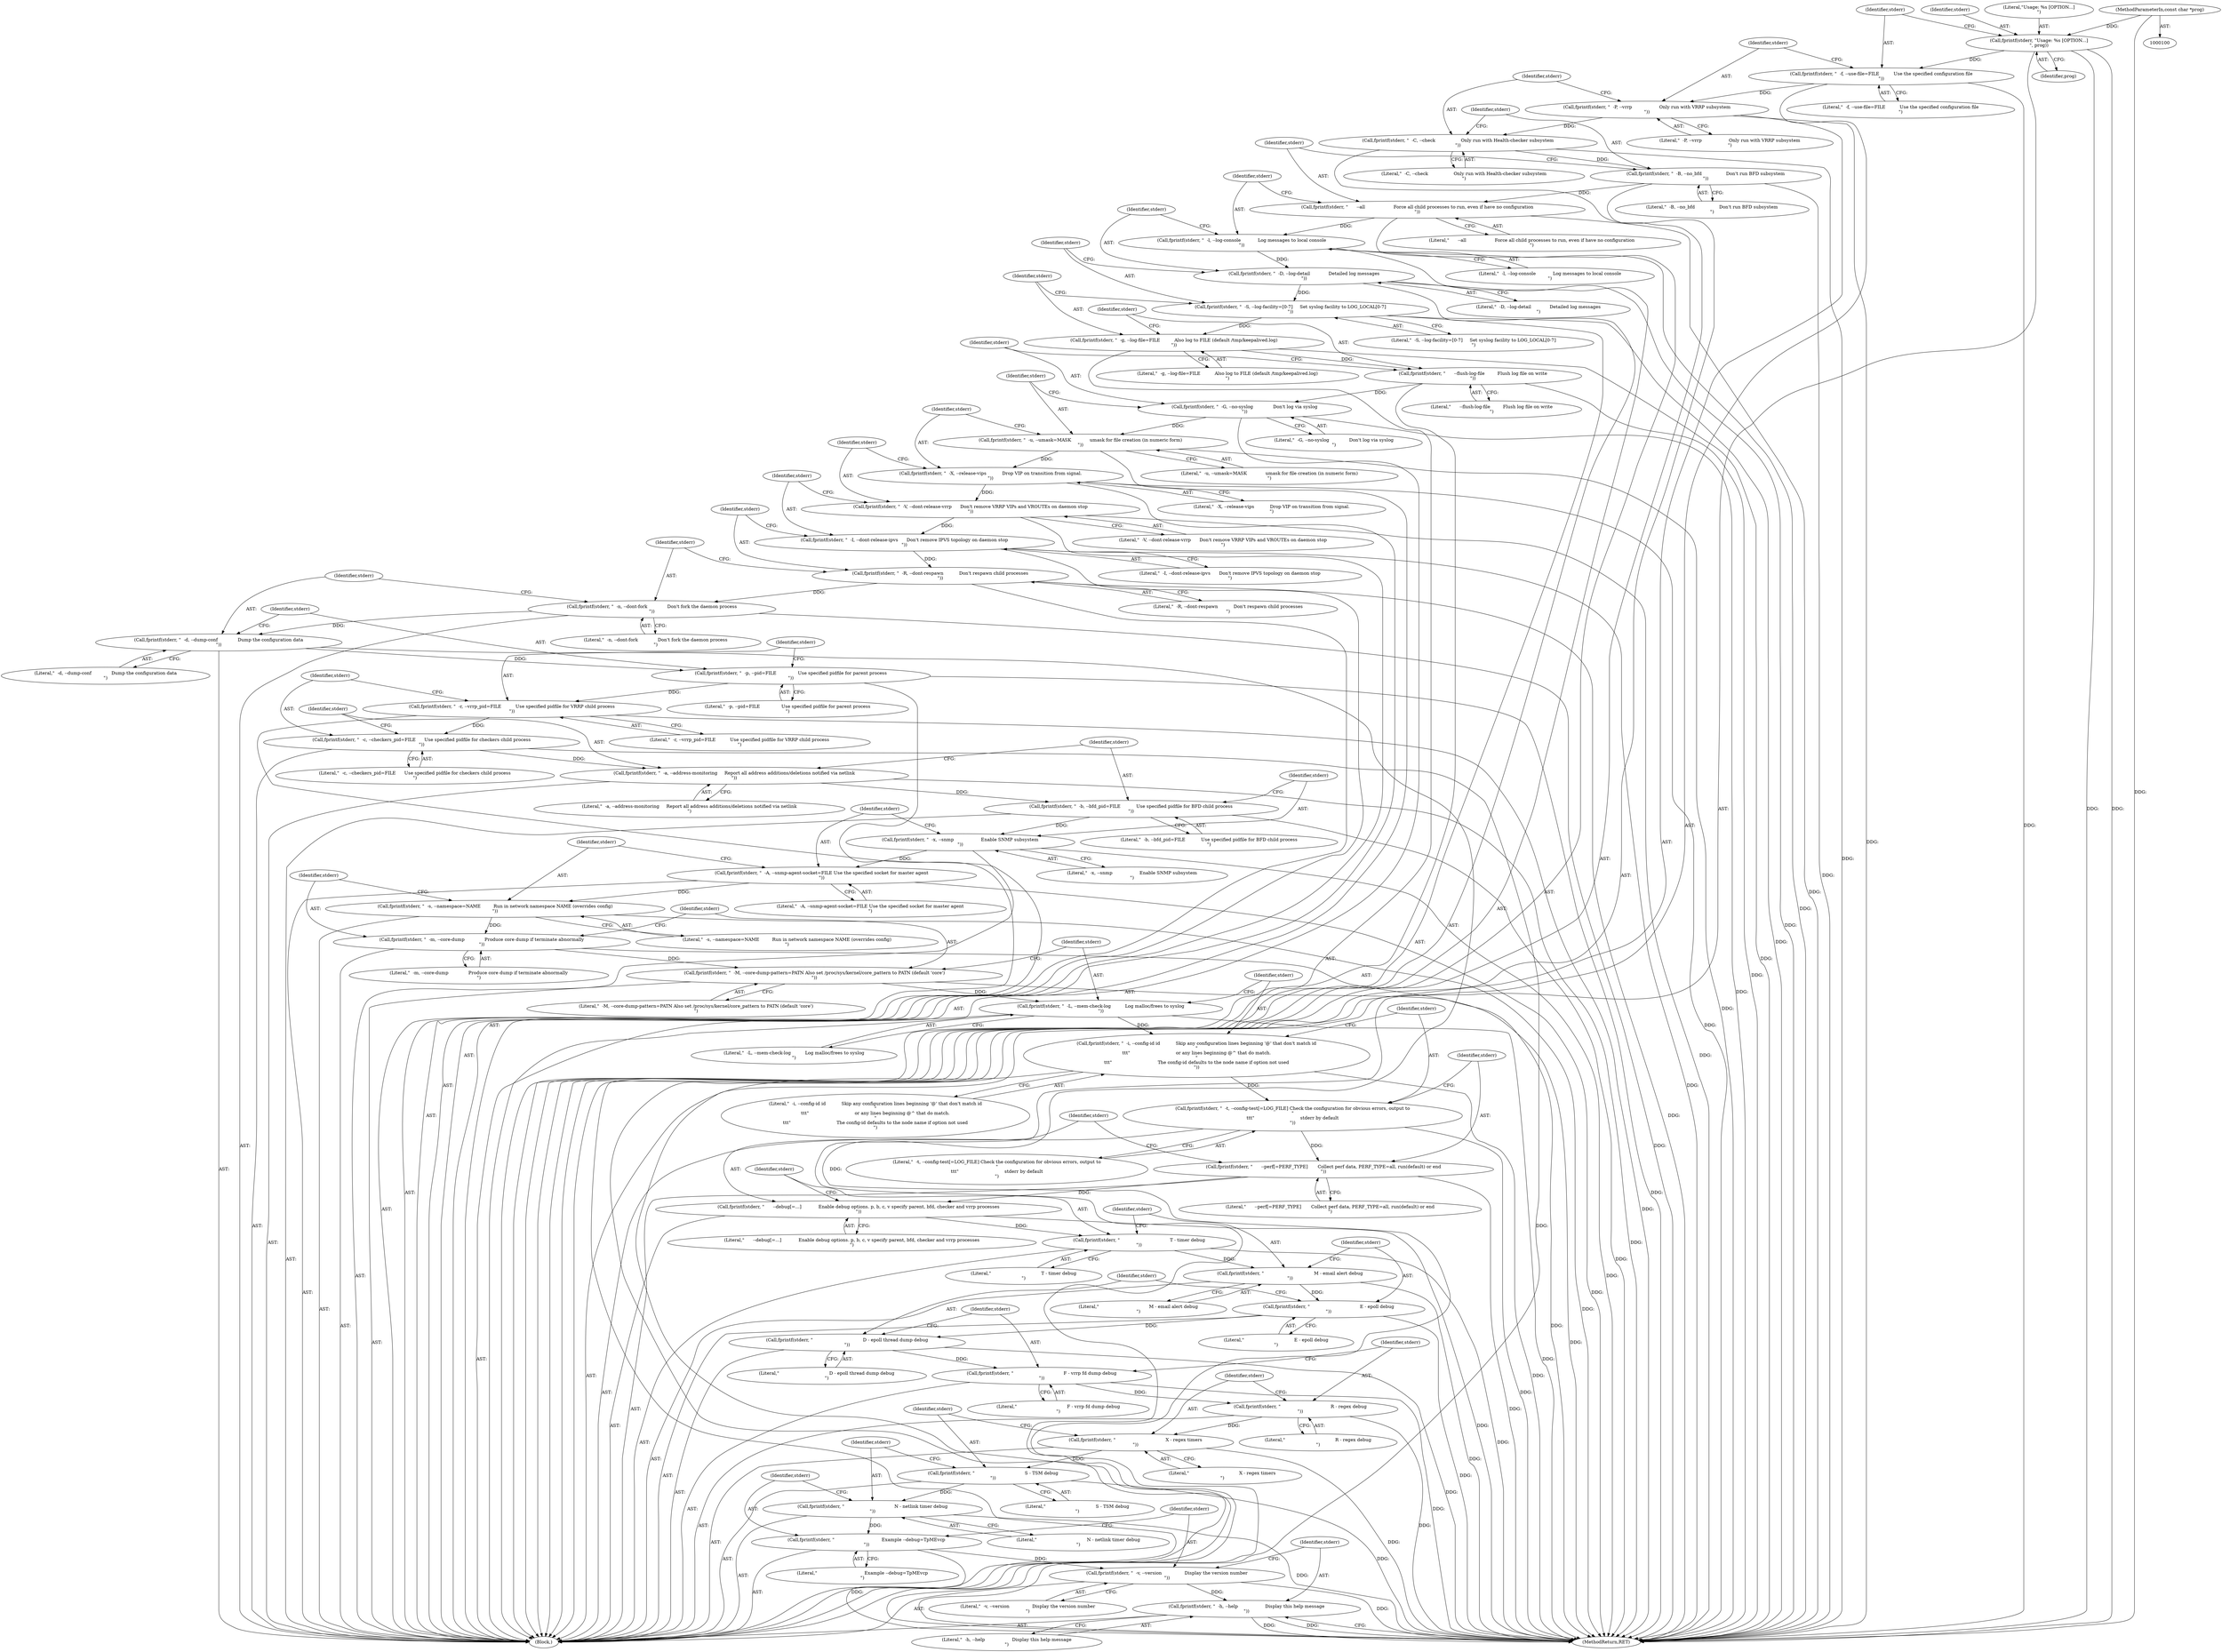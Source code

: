 digraph "0_keepalived_c6247a9ef2c7b33244ab1d3aa5d629ec49f0a067_3@API" {
"1000188" [label="(Call,fprintf(stderr, \"  -M, --core-dump-pattern=PATN Also set /proc/sys/kernel/core_pattern to PATN (default 'core')\n\"))"];
"1000185" [label="(Call,fprintf(stderr, \"  -m, --core-dump              Produce core dump if terminate abnormally\n\"))"];
"1000182" [label="(Call,fprintf(stderr, \"  -s, --namespace=NAME         Run in network namespace NAME (overrides config)\n\"))"];
"1000179" [label="(Call,fprintf(stderr, \"  -A, --snmp-agent-socket=FILE Use the specified socket for master agent\n\"))"];
"1000176" [label="(Call,fprintf(stderr, \"  -x, --snmp                   Enable SNMP subsystem\n\"))"];
"1000173" [label="(Call,fprintf(stderr, \"  -b, --bfd_pid=FILE           Use specified pidfile for BFD child process\n\"))"];
"1000170" [label="(Call,fprintf(stderr, \"  -a, --address-monitoring     Report all address additions/deletions notified via netlink\n\"))"];
"1000167" [label="(Call,fprintf(stderr, \"  -c, --checkers_pid=FILE      Use specified pidfile for checkers child process\n\"))"];
"1000164" [label="(Call,fprintf(stderr, \"  -r, --vrrp_pid=FILE          Use specified pidfile for VRRP child process\n\"))"];
"1000161" [label="(Call,fprintf(stderr, \"  -p, --pid=FILE               Use specified pidfile for parent process\n\"))"];
"1000158" [label="(Call,fprintf(stderr, \"  -d, --dump-conf              Dump the configuration data\n\"))"];
"1000155" [label="(Call,fprintf(stderr, \"  -n, --dont-fork              Don't fork the daemon process\n\"))"];
"1000152" [label="(Call,fprintf(stderr, \"  -R, --dont-respawn           Don't respawn child processes\n\"))"];
"1000149" [label="(Call,fprintf(stderr, \"  -I, --dont-release-ipvs      Don't remove IPVS topology on daemon stop\n\"))"];
"1000146" [label="(Call,fprintf(stderr, \"  -V, --dont-release-vrrp      Don't remove VRRP VIPs and VROUTEs on daemon stop\n\"))"];
"1000143" [label="(Call,fprintf(stderr, \"  -X, --release-vips           Drop VIP on transition from signal.\n\"))"];
"1000140" [label="(Call,fprintf(stderr, \"  -u, --umask=MASK             umask for file creation (in numeric form)\n\"))"];
"1000137" [label="(Call,fprintf(stderr, \"  -G, --no-syslog              Don't log via syslog\n\"))"];
"1000134" [label="(Call,fprintf(stderr, \"      --flush-log-file         Flush log file on write\n\"))"];
"1000131" [label="(Call,fprintf(stderr, \"  -g, --log-file=FILE          Also log to FILE (default /tmp/keepalived.log)\n\"))"];
"1000128" [label="(Call,fprintf(stderr, \"  -S, --log-facility=[0-7]     Set syslog facility to LOG_LOCAL[0-7]\n\"))"];
"1000125" [label="(Call,fprintf(stderr, \"  -D, --log-detail             Detailed log messages\n\"))"];
"1000122" [label="(Call,fprintf(stderr, \"  -l, --log-console            Log messages to local console\n\"))"];
"1000119" [label="(Call,fprintf(stderr, \"      --all                    Force all child processes to run, even if have no configuration\n\"))"];
"1000116" [label="(Call,fprintf(stderr, \"  -B, --no_bfd                 Don't run BFD subsystem\n\"))"];
"1000113" [label="(Call,fprintf(stderr, \"  -C, --check                  Only run with Health-checker subsystem\n\"))"];
"1000110" [label="(Call,fprintf(stderr, \"  -P, --vrrp                   Only run with VRRP subsystem\n\"))"];
"1000107" [label="(Call,fprintf(stderr, \"  -f, --use-file=FILE          Use the specified configuration file\n\"))"];
"1000103" [label="(Call,fprintf(stderr, \"Usage: %s [OPTION...]\n\", prog))"];
"1000101" [label="(MethodParameterIn,const char *prog)"];
"1000191" [label="(Call,fprintf(stderr, \"  -L, --mem-check-log          Log malloc/frees to syslog\n\"))"];
"1000194" [label="(Call,fprintf(stderr, \"  -i, --config-id id           Skip any configuration lines beginning '@' that don't match id\n\"\n\t\t\t\"                                or any lines beginning @^ that do match.\n\"\n\t\t\t\"                                The config-id defaults to the node name if option not used\n\"))"];
"1000197" [label="(Call,fprintf(stderr, \"  -t, --config-test[=LOG_FILE] Check the configuration for obvious errors, output to\n\"\n\t\t\t\"                                stderr by default\n\"))"];
"1000200" [label="(Call,fprintf(stderr, \"      --perf[=PERF_TYPE]       Collect perf data, PERF_TYPE=all, run(default) or end\n\"))"];
"1000203" [label="(Call,fprintf(stderr, \"      --debug[=...]            Enable debug options. p, b, c, v specify parent, bfd, checker and vrrp processes\n\"))"];
"1000206" [label="(Call,fprintf(stderr, \"                                   T - timer debug\n\"))"];
"1000209" [label="(Call,fprintf(stderr, \"                                   M - email alert debug\n\"))"];
"1000212" [label="(Call,fprintf(stderr, \"                                   E - epoll debug\n\"))"];
"1000215" [label="(Call,fprintf(stderr, \"                                   D - epoll thread dump debug\n\"))"];
"1000218" [label="(Call,fprintf(stderr, \"                                   F - vrrp fd dump debug\n\"))"];
"1000221" [label="(Call,fprintf(stderr, \"                                   R - regex debug\n\"))"];
"1000224" [label="(Call,fprintf(stderr, \"                                   X - regex timers\n\"))"];
"1000227" [label="(Call,fprintf(stderr, \"                                   S - TSM debug\n\"))"];
"1000230" [label="(Call,fprintf(stderr, \"                                   N - netlink timer debug\n\"))"];
"1000233" [label="(Call,fprintf(stderr, \"                                 Example --debug=TpMEvcp\n\"))"];
"1000236" [label="(Call,fprintf(stderr, \"  -v, --version                Display the version number\n\"))"];
"1000239" [label="(Call,fprintf(stderr, \"  -h, --help                   Display this help message\n\"))"];
"1000122" [label="(Call,fprintf(stderr, \"  -l, --log-console            Log messages to local console\n\"))"];
"1000124" [label="(Literal,\"  -l, --log-console            Log messages to local console\n\")"];
"1000109" [label="(Literal,\"  -f, --use-file=FILE          Use the specified configuration file\n\")"];
"1000131" [label="(Call,fprintf(stderr, \"  -g, --log-file=FILE          Also log to FILE (default /tmp/keepalived.log)\n\"))"];
"1000174" [label="(Identifier,stderr)"];
"1000155" [label="(Call,fprintf(stderr, \"  -n, --dont-fork              Don't fork the daemon process\n\"))"];
"1000209" [label="(Call,fprintf(stderr, \"                                   M - email alert debug\n\"))"];
"1000216" [label="(Identifier,stderr)"];
"1000235" [label="(Literal,\"                                 Example --debug=TpMEvcp\n\")"];
"1000146" [label="(Call,fprintf(stderr, \"  -V, --dont-release-vrrp      Don't remove VRRP VIPs and VROUTEs on daemon stop\n\"))"];
"1000138" [label="(Identifier,stderr)"];
"1000234" [label="(Identifier,stderr)"];
"1000173" [label="(Call,fprintf(stderr, \"  -b, --bfd_pid=FILE           Use specified pidfile for BFD child process\n\"))"];
"1000133" [label="(Literal,\"  -g, --log-file=FILE          Also log to FILE (default /tmp/keepalived.log)\n\")"];
"1000213" [label="(Identifier,stderr)"];
"1000237" [label="(Identifier,stderr)"];
"1000196" [label="(Literal,\"  -i, --config-id id           Skip any configuration lines beginning '@' that don't match id\n\"\n\t\t\t\"                                or any lines beginning @^ that do match.\n\"\n\t\t\t\"                                The config-id defaults to the node name if option not used\n\")"];
"1000211" [label="(Literal,\"                                   M - email alert debug\n\")"];
"1000199" [label="(Literal,\"  -t, --config-test[=LOG_FILE] Check the configuration for obvious errors, output to\n\"\n\t\t\t\"                                stderr by default\n\")"];
"1000226" [label="(Literal,\"                                   X - regex timers\n\")"];
"1000171" [label="(Identifier,stderr)"];
"1000115" [label="(Literal,\"  -C, --check                  Only run with Health-checker subsystem\n\")"];
"1000197" [label="(Call,fprintf(stderr, \"  -t, --config-test[=LOG_FILE] Check the configuration for obvious errors, output to\n\"\n\t\t\t\"                                stderr by default\n\"))"];
"1000232" [label="(Literal,\"                                   N - netlink timer debug\n\")"];
"1000118" [label="(Literal,\"  -B, --no_bfd                 Don't run BFD subsystem\n\")"];
"1000104" [label="(Identifier,stderr)"];
"1000143" [label="(Call,fprintf(stderr, \"  -X, --release-vips           Drop VIP on transition from signal.\n\"))"];
"1000130" [label="(Literal,\"  -S, --log-facility=[0-7]     Set syslog facility to LOG_LOCAL[0-7]\n\")"];
"1000193" [label="(Literal,\"  -L, --mem-check-log          Log malloc/frees to syslog\n\")"];
"1000227" [label="(Call,fprintf(stderr, \"                                   S - TSM debug\n\"))"];
"1000158" [label="(Call,fprintf(stderr, \"  -d, --dump-conf              Dump the configuration data\n\"))"];
"1000220" [label="(Literal,\"                                   F - vrrp fd dump debug\n\")"];
"1000236" [label="(Call,fprintf(stderr, \"  -v, --version                Display the version number\n\"))"];
"1000140" [label="(Call,fprintf(stderr, \"  -u, --umask=MASK             umask for file creation (in numeric form)\n\"))"];
"1000102" [label="(Block,)"];
"1000151" [label="(Literal,\"  -I, --dont-release-ipvs      Don't remove IPVS topology on daemon stop\n\")"];
"1000218" [label="(Call,fprintf(stderr, \"                                   F - vrrp fd dump debug\n\"))"];
"1000208" [label="(Literal,\"                                   T - timer debug\n\")"];
"1000125" [label="(Call,fprintf(stderr, \"  -D, --log-detail             Detailed log messages\n\"))"];
"1000239" [label="(Call,fprintf(stderr, \"  -h, --help                   Display this help message\n\"))"];
"1000179" [label="(Call,fprintf(stderr, \"  -A, --snmp-agent-socket=FILE Use the specified socket for master agent\n\"))"];
"1000190" [label="(Literal,\"  -M, --core-dump-pattern=PATN Also set /proc/sys/kernel/core_pattern to PATN (default 'core')\n\")"];
"1000160" [label="(Literal,\"  -d, --dump-conf              Dump the configuration data\n\")"];
"1000206" [label="(Call,fprintf(stderr, \"                                   T - timer debug\n\"))"];
"1000169" [label="(Literal,\"  -c, --checkers_pid=FILE      Use specified pidfile for checkers child process\n\")"];
"1000120" [label="(Identifier,stderr)"];
"1000191" [label="(Call,fprintf(stderr, \"  -L, --mem-check-log          Log malloc/frees to syslog\n\"))"];
"1000198" [label="(Identifier,stderr)"];
"1000167" [label="(Call,fprintf(stderr, \"  -c, --checkers_pid=FILE      Use specified pidfile for checkers child process\n\"))"];
"1000136" [label="(Literal,\"      --flush-log-file         Flush log file on write\n\")"];
"1000101" [label="(MethodParameterIn,const char *prog)"];
"1000116" [label="(Call,fprintf(stderr, \"  -B, --no_bfd                 Don't run BFD subsystem\n\"))"];
"1000203" [label="(Call,fprintf(stderr, \"      --debug[=...]            Enable debug options. p, b, c, v specify parent, bfd, checker and vrrp processes\n\"))"];
"1000200" [label="(Call,fprintf(stderr, \"      --perf[=PERF_TYPE]       Collect perf data, PERF_TYPE=all, run(default) or end\n\"))"];
"1000181" [label="(Literal,\"  -A, --snmp-agent-socket=FILE Use the specified socket for master agent\n\")"];
"1000110" [label="(Call,fprintf(stderr, \"  -P, --vrrp                   Only run with VRRP subsystem\n\"))"];
"1000105" [label="(Literal,\"Usage: %s [OPTION...]\n\")"];
"1000177" [label="(Identifier,stderr)"];
"1000180" [label="(Identifier,stderr)"];
"1000142" [label="(Literal,\"  -u, --umask=MASK             umask for file creation (in numeric form)\n\")"];
"1000153" [label="(Identifier,stderr)"];
"1000225" [label="(Identifier,stderr)"];
"1000189" [label="(Identifier,stderr)"];
"1000212" [label="(Call,fprintf(stderr, \"                                   E - epoll debug\n\"))"];
"1000127" [label="(Literal,\"  -D, --log-detail             Detailed log messages\n\")"];
"1000184" [label="(Literal,\"  -s, --namespace=NAME         Run in network namespace NAME (overrides config)\n\")"];
"1000113" [label="(Call,fprintf(stderr, \"  -C, --check                  Only run with Health-checker subsystem\n\"))"];
"1000230" [label="(Call,fprintf(stderr, \"                                   N - netlink timer debug\n\"))"];
"1000187" [label="(Literal,\"  -m, --core-dump              Produce core dump if terminate abnormally\n\")"];
"1000163" [label="(Literal,\"  -p, --pid=FILE               Use specified pidfile for parent process\n\")"];
"1000152" [label="(Call,fprintf(stderr, \"  -R, --dont-respawn           Don't respawn child processes\n\"))"];
"1000147" [label="(Identifier,stderr)"];
"1000215" [label="(Call,fprintf(stderr, \"                                   D - epoll thread dump debug\n\"))"];
"1000141" [label="(Identifier,stderr)"];
"1000114" [label="(Identifier,stderr)"];
"1000148" [label="(Literal,\"  -V, --dont-release-vrrp      Don't remove VRRP VIPs and VROUTEs on daemon stop\n\")"];
"1000242" [label="(MethodReturn,RET)"];
"1000229" [label="(Literal,\"                                   S - TSM debug\n\")"];
"1000103" [label="(Call,fprintf(stderr, \"Usage: %s [OPTION...]\n\", prog))"];
"1000223" [label="(Literal,\"                                   R - regex debug\n\")"];
"1000224" [label="(Call,fprintf(stderr, \"                                   X - regex timers\n\"))"];
"1000132" [label="(Identifier,stderr)"];
"1000128" [label="(Call,fprintf(stderr, \"  -S, --log-facility=[0-7]     Set syslog facility to LOG_LOCAL[0-7]\n\"))"];
"1000170" [label="(Call,fprintf(stderr, \"  -a, --address-monitoring     Report all address additions/deletions notified via netlink\n\"))"];
"1000205" [label="(Literal,\"      --debug[=...]            Enable debug options. p, b, c, v specify parent, bfd, checker and vrrp processes\n\")"];
"1000150" [label="(Identifier,stderr)"];
"1000117" [label="(Identifier,stderr)"];
"1000112" [label="(Literal,\"  -P, --vrrp                   Only run with VRRP subsystem\n\")"];
"1000214" [label="(Literal,\"                                   E - epoll debug\n\")"];
"1000182" [label="(Call,fprintf(stderr, \"  -s, --namespace=NAME         Run in network namespace NAME (overrides config)\n\"))"];
"1000161" [label="(Call,fprintf(stderr, \"  -p, --pid=FILE               Use specified pidfile for parent process\n\"))"];
"1000195" [label="(Identifier,stderr)"];
"1000111" [label="(Identifier,stderr)"];
"1000219" [label="(Identifier,stderr)"];
"1000188" [label="(Call,fprintf(stderr, \"  -M, --core-dump-pattern=PATN Also set /proc/sys/kernel/core_pattern to PATN (default 'core')\n\"))"];
"1000240" [label="(Identifier,stderr)"];
"1000165" [label="(Identifier,stderr)"];
"1000233" [label="(Call,fprintf(stderr, \"                                 Example --debug=TpMEvcp\n\"))"];
"1000183" [label="(Identifier,stderr)"];
"1000156" [label="(Identifier,stderr)"];
"1000166" [label="(Literal,\"  -r, --vrrp_pid=FILE          Use specified pidfile for VRRP child process\n\")"];
"1000172" [label="(Literal,\"  -a, --address-monitoring     Report all address additions/deletions notified via netlink\n\")"];
"1000134" [label="(Call,fprintf(stderr, \"      --flush-log-file         Flush log file on write\n\"))"];
"1000221" [label="(Call,fprintf(stderr, \"                                   R - regex debug\n\"))"];
"1000202" [label="(Literal,\"      --perf[=PERF_TYPE]       Collect perf data, PERF_TYPE=all, run(default) or end\n\")"];
"1000217" [label="(Literal,\"                                   D - epoll thread dump debug\n\")"];
"1000162" [label="(Identifier,stderr)"];
"1000185" [label="(Call,fprintf(stderr, \"  -m, --core-dump              Produce core dump if terminate abnormally\n\"))"];
"1000207" [label="(Identifier,stderr)"];
"1000194" [label="(Call,fprintf(stderr, \"  -i, --config-id id           Skip any configuration lines beginning '@' that don't match id\n\"\n\t\t\t\"                                or any lines beginning @^ that do match.\n\"\n\t\t\t\"                                The config-id defaults to the node name if option not used\n\"))"];
"1000178" [label="(Literal,\"  -x, --snmp                   Enable SNMP subsystem\n\")"];
"1000119" [label="(Call,fprintf(stderr, \"      --all                    Force all child processes to run, even if have no configuration\n\"))"];
"1000231" [label="(Identifier,stderr)"];
"1000175" [label="(Literal,\"  -b, --bfd_pid=FILE           Use specified pidfile for BFD child process\n\")"];
"1000204" [label="(Identifier,stderr)"];
"1000228" [label="(Identifier,stderr)"];
"1000139" [label="(Literal,\"  -G, --no-syslog              Don't log via syslog\n\")"];
"1000186" [label="(Identifier,stderr)"];
"1000144" [label="(Identifier,stderr)"];
"1000192" [label="(Identifier,stderr)"];
"1000129" [label="(Identifier,stderr)"];
"1000201" [label="(Identifier,stderr)"];
"1000176" [label="(Call,fprintf(stderr, \"  -x, --snmp                   Enable SNMP subsystem\n\"))"];
"1000137" [label="(Call,fprintf(stderr, \"  -G, --no-syslog              Don't log via syslog\n\"))"];
"1000210" [label="(Identifier,stderr)"];
"1000238" [label="(Literal,\"  -v, --version                Display the version number\n\")"];
"1000222" [label="(Identifier,stderr)"];
"1000157" [label="(Literal,\"  -n, --dont-fork              Don't fork the daemon process\n\")"];
"1000241" [label="(Literal,\"  -h, --help                   Display this help message\n\")"];
"1000106" [label="(Identifier,prog)"];
"1000121" [label="(Literal,\"      --all                    Force all child processes to run, even if have no configuration\n\")"];
"1000159" [label="(Identifier,stderr)"];
"1000154" [label="(Literal,\"  -R, --dont-respawn           Don't respawn child processes\n\")"];
"1000149" [label="(Call,fprintf(stderr, \"  -I, --dont-release-ipvs      Don't remove IPVS topology on daemon stop\n\"))"];
"1000168" [label="(Identifier,stderr)"];
"1000135" [label="(Identifier,stderr)"];
"1000107" [label="(Call,fprintf(stderr, \"  -f, --use-file=FILE          Use the specified configuration file\n\"))"];
"1000164" [label="(Call,fprintf(stderr, \"  -r, --vrrp_pid=FILE          Use specified pidfile for VRRP child process\n\"))"];
"1000123" [label="(Identifier,stderr)"];
"1000126" [label="(Identifier,stderr)"];
"1000145" [label="(Literal,\"  -X, --release-vips           Drop VIP on transition from signal.\n\")"];
"1000108" [label="(Identifier,stderr)"];
"1000188" -> "1000102"  [label="AST: "];
"1000188" -> "1000190"  [label="CFG: "];
"1000189" -> "1000188"  [label="AST: "];
"1000190" -> "1000188"  [label="AST: "];
"1000192" -> "1000188"  [label="CFG: "];
"1000188" -> "1000242"  [label="DDG: "];
"1000185" -> "1000188"  [label="DDG: "];
"1000188" -> "1000191"  [label="DDG: "];
"1000185" -> "1000102"  [label="AST: "];
"1000185" -> "1000187"  [label="CFG: "];
"1000186" -> "1000185"  [label="AST: "];
"1000187" -> "1000185"  [label="AST: "];
"1000189" -> "1000185"  [label="CFG: "];
"1000185" -> "1000242"  [label="DDG: "];
"1000182" -> "1000185"  [label="DDG: "];
"1000182" -> "1000102"  [label="AST: "];
"1000182" -> "1000184"  [label="CFG: "];
"1000183" -> "1000182"  [label="AST: "];
"1000184" -> "1000182"  [label="AST: "];
"1000186" -> "1000182"  [label="CFG: "];
"1000182" -> "1000242"  [label="DDG: "];
"1000179" -> "1000182"  [label="DDG: "];
"1000179" -> "1000102"  [label="AST: "];
"1000179" -> "1000181"  [label="CFG: "];
"1000180" -> "1000179"  [label="AST: "];
"1000181" -> "1000179"  [label="AST: "];
"1000183" -> "1000179"  [label="CFG: "];
"1000179" -> "1000242"  [label="DDG: "];
"1000176" -> "1000179"  [label="DDG: "];
"1000176" -> "1000102"  [label="AST: "];
"1000176" -> "1000178"  [label="CFG: "];
"1000177" -> "1000176"  [label="AST: "];
"1000178" -> "1000176"  [label="AST: "];
"1000180" -> "1000176"  [label="CFG: "];
"1000176" -> "1000242"  [label="DDG: "];
"1000173" -> "1000176"  [label="DDG: "];
"1000173" -> "1000102"  [label="AST: "];
"1000173" -> "1000175"  [label="CFG: "];
"1000174" -> "1000173"  [label="AST: "];
"1000175" -> "1000173"  [label="AST: "];
"1000177" -> "1000173"  [label="CFG: "];
"1000173" -> "1000242"  [label="DDG: "];
"1000170" -> "1000173"  [label="DDG: "];
"1000170" -> "1000102"  [label="AST: "];
"1000170" -> "1000172"  [label="CFG: "];
"1000171" -> "1000170"  [label="AST: "];
"1000172" -> "1000170"  [label="AST: "];
"1000174" -> "1000170"  [label="CFG: "];
"1000170" -> "1000242"  [label="DDG: "];
"1000167" -> "1000170"  [label="DDG: "];
"1000167" -> "1000102"  [label="AST: "];
"1000167" -> "1000169"  [label="CFG: "];
"1000168" -> "1000167"  [label="AST: "];
"1000169" -> "1000167"  [label="AST: "];
"1000171" -> "1000167"  [label="CFG: "];
"1000167" -> "1000242"  [label="DDG: "];
"1000164" -> "1000167"  [label="DDG: "];
"1000164" -> "1000102"  [label="AST: "];
"1000164" -> "1000166"  [label="CFG: "];
"1000165" -> "1000164"  [label="AST: "];
"1000166" -> "1000164"  [label="AST: "];
"1000168" -> "1000164"  [label="CFG: "];
"1000164" -> "1000242"  [label="DDG: "];
"1000161" -> "1000164"  [label="DDG: "];
"1000161" -> "1000102"  [label="AST: "];
"1000161" -> "1000163"  [label="CFG: "];
"1000162" -> "1000161"  [label="AST: "];
"1000163" -> "1000161"  [label="AST: "];
"1000165" -> "1000161"  [label="CFG: "];
"1000161" -> "1000242"  [label="DDG: "];
"1000158" -> "1000161"  [label="DDG: "];
"1000158" -> "1000102"  [label="AST: "];
"1000158" -> "1000160"  [label="CFG: "];
"1000159" -> "1000158"  [label="AST: "];
"1000160" -> "1000158"  [label="AST: "];
"1000162" -> "1000158"  [label="CFG: "];
"1000158" -> "1000242"  [label="DDG: "];
"1000155" -> "1000158"  [label="DDG: "];
"1000155" -> "1000102"  [label="AST: "];
"1000155" -> "1000157"  [label="CFG: "];
"1000156" -> "1000155"  [label="AST: "];
"1000157" -> "1000155"  [label="AST: "];
"1000159" -> "1000155"  [label="CFG: "];
"1000155" -> "1000242"  [label="DDG: "];
"1000152" -> "1000155"  [label="DDG: "];
"1000152" -> "1000102"  [label="AST: "];
"1000152" -> "1000154"  [label="CFG: "];
"1000153" -> "1000152"  [label="AST: "];
"1000154" -> "1000152"  [label="AST: "];
"1000156" -> "1000152"  [label="CFG: "];
"1000152" -> "1000242"  [label="DDG: "];
"1000149" -> "1000152"  [label="DDG: "];
"1000149" -> "1000102"  [label="AST: "];
"1000149" -> "1000151"  [label="CFG: "];
"1000150" -> "1000149"  [label="AST: "];
"1000151" -> "1000149"  [label="AST: "];
"1000153" -> "1000149"  [label="CFG: "];
"1000149" -> "1000242"  [label="DDG: "];
"1000146" -> "1000149"  [label="DDG: "];
"1000146" -> "1000102"  [label="AST: "];
"1000146" -> "1000148"  [label="CFG: "];
"1000147" -> "1000146"  [label="AST: "];
"1000148" -> "1000146"  [label="AST: "];
"1000150" -> "1000146"  [label="CFG: "];
"1000146" -> "1000242"  [label="DDG: "];
"1000143" -> "1000146"  [label="DDG: "];
"1000143" -> "1000102"  [label="AST: "];
"1000143" -> "1000145"  [label="CFG: "];
"1000144" -> "1000143"  [label="AST: "];
"1000145" -> "1000143"  [label="AST: "];
"1000147" -> "1000143"  [label="CFG: "];
"1000143" -> "1000242"  [label="DDG: "];
"1000140" -> "1000143"  [label="DDG: "];
"1000140" -> "1000102"  [label="AST: "];
"1000140" -> "1000142"  [label="CFG: "];
"1000141" -> "1000140"  [label="AST: "];
"1000142" -> "1000140"  [label="AST: "];
"1000144" -> "1000140"  [label="CFG: "];
"1000140" -> "1000242"  [label="DDG: "];
"1000137" -> "1000140"  [label="DDG: "];
"1000137" -> "1000102"  [label="AST: "];
"1000137" -> "1000139"  [label="CFG: "];
"1000138" -> "1000137"  [label="AST: "];
"1000139" -> "1000137"  [label="AST: "];
"1000141" -> "1000137"  [label="CFG: "];
"1000137" -> "1000242"  [label="DDG: "];
"1000134" -> "1000137"  [label="DDG: "];
"1000134" -> "1000102"  [label="AST: "];
"1000134" -> "1000136"  [label="CFG: "];
"1000135" -> "1000134"  [label="AST: "];
"1000136" -> "1000134"  [label="AST: "];
"1000138" -> "1000134"  [label="CFG: "];
"1000134" -> "1000242"  [label="DDG: "];
"1000131" -> "1000134"  [label="DDG: "];
"1000131" -> "1000102"  [label="AST: "];
"1000131" -> "1000133"  [label="CFG: "];
"1000132" -> "1000131"  [label="AST: "];
"1000133" -> "1000131"  [label="AST: "];
"1000135" -> "1000131"  [label="CFG: "];
"1000131" -> "1000242"  [label="DDG: "];
"1000128" -> "1000131"  [label="DDG: "];
"1000128" -> "1000102"  [label="AST: "];
"1000128" -> "1000130"  [label="CFG: "];
"1000129" -> "1000128"  [label="AST: "];
"1000130" -> "1000128"  [label="AST: "];
"1000132" -> "1000128"  [label="CFG: "];
"1000128" -> "1000242"  [label="DDG: "];
"1000125" -> "1000128"  [label="DDG: "];
"1000125" -> "1000102"  [label="AST: "];
"1000125" -> "1000127"  [label="CFG: "];
"1000126" -> "1000125"  [label="AST: "];
"1000127" -> "1000125"  [label="AST: "];
"1000129" -> "1000125"  [label="CFG: "];
"1000125" -> "1000242"  [label="DDG: "];
"1000122" -> "1000125"  [label="DDG: "];
"1000122" -> "1000102"  [label="AST: "];
"1000122" -> "1000124"  [label="CFG: "];
"1000123" -> "1000122"  [label="AST: "];
"1000124" -> "1000122"  [label="AST: "];
"1000126" -> "1000122"  [label="CFG: "];
"1000122" -> "1000242"  [label="DDG: "];
"1000119" -> "1000122"  [label="DDG: "];
"1000119" -> "1000102"  [label="AST: "];
"1000119" -> "1000121"  [label="CFG: "];
"1000120" -> "1000119"  [label="AST: "];
"1000121" -> "1000119"  [label="AST: "];
"1000123" -> "1000119"  [label="CFG: "];
"1000119" -> "1000242"  [label="DDG: "];
"1000116" -> "1000119"  [label="DDG: "];
"1000116" -> "1000102"  [label="AST: "];
"1000116" -> "1000118"  [label="CFG: "];
"1000117" -> "1000116"  [label="AST: "];
"1000118" -> "1000116"  [label="AST: "];
"1000120" -> "1000116"  [label="CFG: "];
"1000116" -> "1000242"  [label="DDG: "];
"1000113" -> "1000116"  [label="DDG: "];
"1000113" -> "1000102"  [label="AST: "];
"1000113" -> "1000115"  [label="CFG: "];
"1000114" -> "1000113"  [label="AST: "];
"1000115" -> "1000113"  [label="AST: "];
"1000117" -> "1000113"  [label="CFG: "];
"1000113" -> "1000242"  [label="DDG: "];
"1000110" -> "1000113"  [label="DDG: "];
"1000110" -> "1000102"  [label="AST: "];
"1000110" -> "1000112"  [label="CFG: "];
"1000111" -> "1000110"  [label="AST: "];
"1000112" -> "1000110"  [label="AST: "];
"1000114" -> "1000110"  [label="CFG: "];
"1000110" -> "1000242"  [label="DDG: "];
"1000107" -> "1000110"  [label="DDG: "];
"1000107" -> "1000102"  [label="AST: "];
"1000107" -> "1000109"  [label="CFG: "];
"1000108" -> "1000107"  [label="AST: "];
"1000109" -> "1000107"  [label="AST: "];
"1000111" -> "1000107"  [label="CFG: "];
"1000107" -> "1000242"  [label="DDG: "];
"1000103" -> "1000107"  [label="DDG: "];
"1000103" -> "1000102"  [label="AST: "];
"1000103" -> "1000106"  [label="CFG: "];
"1000104" -> "1000103"  [label="AST: "];
"1000105" -> "1000103"  [label="AST: "];
"1000106" -> "1000103"  [label="AST: "];
"1000108" -> "1000103"  [label="CFG: "];
"1000103" -> "1000242"  [label="DDG: "];
"1000103" -> "1000242"  [label="DDG: "];
"1000101" -> "1000103"  [label="DDG: "];
"1000101" -> "1000100"  [label="AST: "];
"1000101" -> "1000242"  [label="DDG: "];
"1000191" -> "1000102"  [label="AST: "];
"1000191" -> "1000193"  [label="CFG: "];
"1000192" -> "1000191"  [label="AST: "];
"1000193" -> "1000191"  [label="AST: "];
"1000195" -> "1000191"  [label="CFG: "];
"1000191" -> "1000242"  [label="DDG: "];
"1000191" -> "1000194"  [label="DDG: "];
"1000194" -> "1000102"  [label="AST: "];
"1000194" -> "1000196"  [label="CFG: "];
"1000195" -> "1000194"  [label="AST: "];
"1000196" -> "1000194"  [label="AST: "];
"1000198" -> "1000194"  [label="CFG: "];
"1000194" -> "1000242"  [label="DDG: "];
"1000194" -> "1000197"  [label="DDG: "];
"1000197" -> "1000102"  [label="AST: "];
"1000197" -> "1000199"  [label="CFG: "];
"1000198" -> "1000197"  [label="AST: "];
"1000199" -> "1000197"  [label="AST: "];
"1000201" -> "1000197"  [label="CFG: "];
"1000197" -> "1000242"  [label="DDG: "];
"1000197" -> "1000200"  [label="DDG: "];
"1000200" -> "1000102"  [label="AST: "];
"1000200" -> "1000202"  [label="CFG: "];
"1000201" -> "1000200"  [label="AST: "];
"1000202" -> "1000200"  [label="AST: "];
"1000204" -> "1000200"  [label="CFG: "];
"1000200" -> "1000242"  [label="DDG: "];
"1000200" -> "1000203"  [label="DDG: "];
"1000203" -> "1000102"  [label="AST: "];
"1000203" -> "1000205"  [label="CFG: "];
"1000204" -> "1000203"  [label="AST: "];
"1000205" -> "1000203"  [label="AST: "];
"1000207" -> "1000203"  [label="CFG: "];
"1000203" -> "1000242"  [label="DDG: "];
"1000203" -> "1000206"  [label="DDG: "];
"1000206" -> "1000102"  [label="AST: "];
"1000206" -> "1000208"  [label="CFG: "];
"1000207" -> "1000206"  [label="AST: "];
"1000208" -> "1000206"  [label="AST: "];
"1000210" -> "1000206"  [label="CFG: "];
"1000206" -> "1000242"  [label="DDG: "];
"1000206" -> "1000209"  [label="DDG: "];
"1000209" -> "1000102"  [label="AST: "];
"1000209" -> "1000211"  [label="CFG: "];
"1000210" -> "1000209"  [label="AST: "];
"1000211" -> "1000209"  [label="AST: "];
"1000213" -> "1000209"  [label="CFG: "];
"1000209" -> "1000242"  [label="DDG: "];
"1000209" -> "1000212"  [label="DDG: "];
"1000212" -> "1000102"  [label="AST: "];
"1000212" -> "1000214"  [label="CFG: "];
"1000213" -> "1000212"  [label="AST: "];
"1000214" -> "1000212"  [label="AST: "];
"1000216" -> "1000212"  [label="CFG: "];
"1000212" -> "1000242"  [label="DDG: "];
"1000212" -> "1000215"  [label="DDG: "];
"1000215" -> "1000102"  [label="AST: "];
"1000215" -> "1000217"  [label="CFG: "];
"1000216" -> "1000215"  [label="AST: "];
"1000217" -> "1000215"  [label="AST: "];
"1000219" -> "1000215"  [label="CFG: "];
"1000215" -> "1000242"  [label="DDG: "];
"1000215" -> "1000218"  [label="DDG: "];
"1000218" -> "1000102"  [label="AST: "];
"1000218" -> "1000220"  [label="CFG: "];
"1000219" -> "1000218"  [label="AST: "];
"1000220" -> "1000218"  [label="AST: "];
"1000222" -> "1000218"  [label="CFG: "];
"1000218" -> "1000242"  [label="DDG: "];
"1000218" -> "1000221"  [label="DDG: "];
"1000221" -> "1000102"  [label="AST: "];
"1000221" -> "1000223"  [label="CFG: "];
"1000222" -> "1000221"  [label="AST: "];
"1000223" -> "1000221"  [label="AST: "];
"1000225" -> "1000221"  [label="CFG: "];
"1000221" -> "1000242"  [label="DDG: "];
"1000221" -> "1000224"  [label="DDG: "];
"1000224" -> "1000102"  [label="AST: "];
"1000224" -> "1000226"  [label="CFG: "];
"1000225" -> "1000224"  [label="AST: "];
"1000226" -> "1000224"  [label="AST: "];
"1000228" -> "1000224"  [label="CFG: "];
"1000224" -> "1000242"  [label="DDG: "];
"1000224" -> "1000227"  [label="DDG: "];
"1000227" -> "1000102"  [label="AST: "];
"1000227" -> "1000229"  [label="CFG: "];
"1000228" -> "1000227"  [label="AST: "];
"1000229" -> "1000227"  [label="AST: "];
"1000231" -> "1000227"  [label="CFG: "];
"1000227" -> "1000242"  [label="DDG: "];
"1000227" -> "1000230"  [label="DDG: "];
"1000230" -> "1000102"  [label="AST: "];
"1000230" -> "1000232"  [label="CFG: "];
"1000231" -> "1000230"  [label="AST: "];
"1000232" -> "1000230"  [label="AST: "];
"1000234" -> "1000230"  [label="CFG: "];
"1000230" -> "1000242"  [label="DDG: "];
"1000230" -> "1000233"  [label="DDG: "];
"1000233" -> "1000102"  [label="AST: "];
"1000233" -> "1000235"  [label="CFG: "];
"1000234" -> "1000233"  [label="AST: "];
"1000235" -> "1000233"  [label="AST: "];
"1000237" -> "1000233"  [label="CFG: "];
"1000233" -> "1000242"  [label="DDG: "];
"1000233" -> "1000236"  [label="DDG: "];
"1000236" -> "1000102"  [label="AST: "];
"1000236" -> "1000238"  [label="CFG: "];
"1000237" -> "1000236"  [label="AST: "];
"1000238" -> "1000236"  [label="AST: "];
"1000240" -> "1000236"  [label="CFG: "];
"1000236" -> "1000242"  [label="DDG: "];
"1000236" -> "1000239"  [label="DDG: "];
"1000239" -> "1000102"  [label="AST: "];
"1000239" -> "1000241"  [label="CFG: "];
"1000240" -> "1000239"  [label="AST: "];
"1000241" -> "1000239"  [label="AST: "];
"1000242" -> "1000239"  [label="CFG: "];
"1000239" -> "1000242"  [label="DDG: "];
"1000239" -> "1000242"  [label="DDG: "];
}
